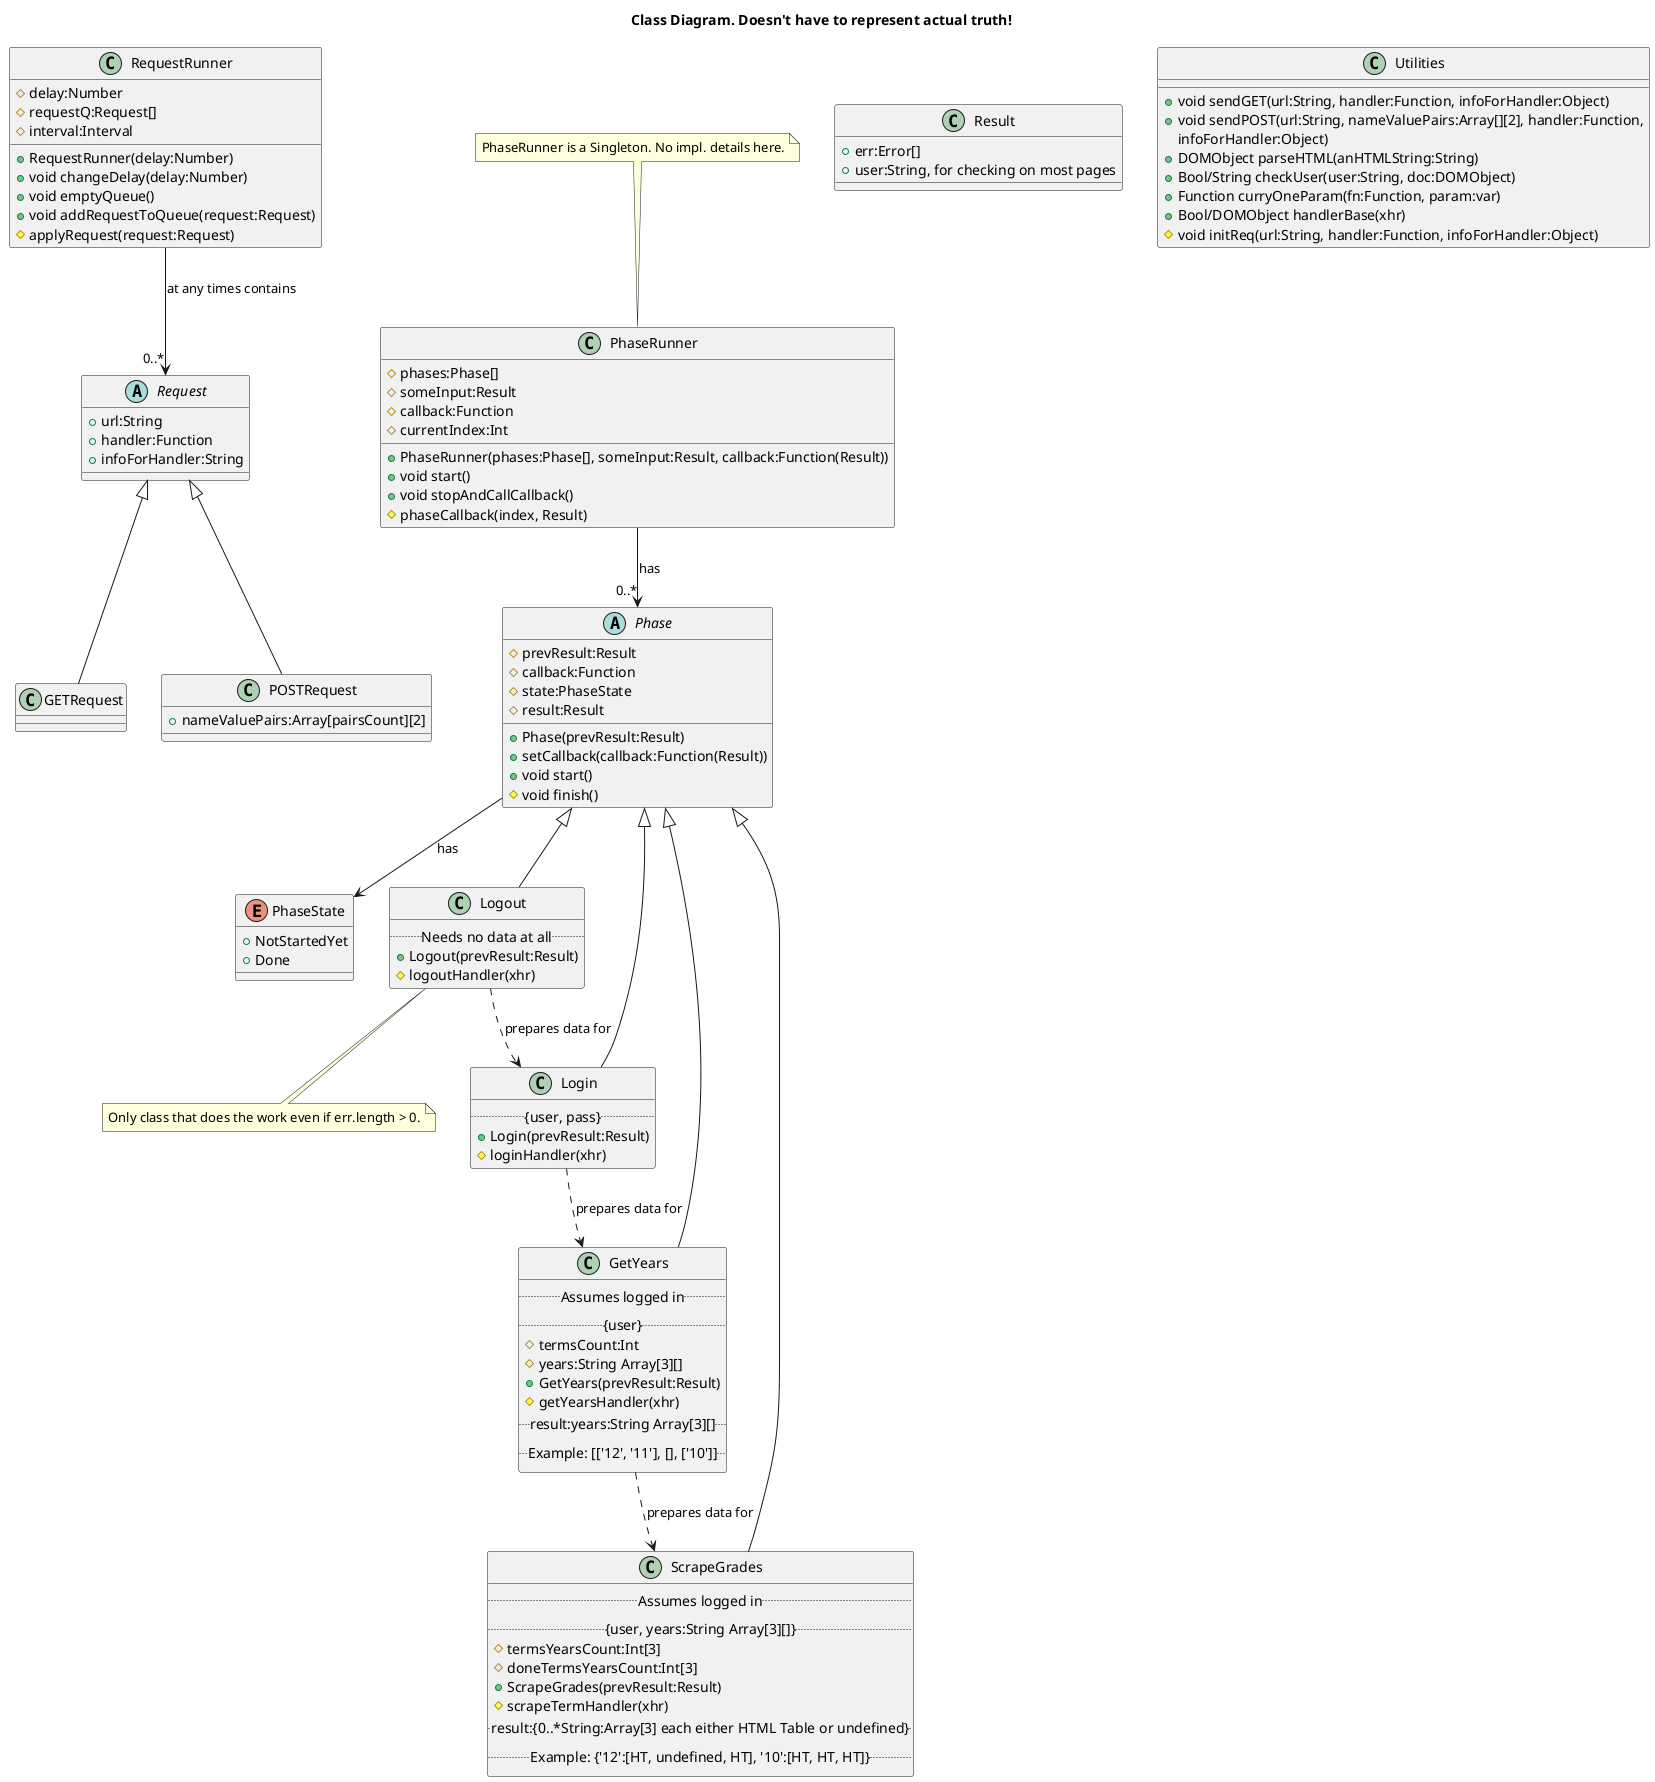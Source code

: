 ' The diagram uses PlantUML. A picture will always be saved with the same name.
' Please note that this is a conceptual model, implementation may differ. For
' example: I won't really create a class called Request, I'll just use objects.
' Also, not reviewed yet.
@startuml
  title Class Diagram. Doesn't have to represent actual truth!
  Request <|-- GETRequest
  Request <|-- POSTRequest
  RequestRunner --> "0..*" Request : at any times contains
  PhaseRunner --> "0..*" Phase : has
  Phase --> PhaseState : has
  Phase <|-- Logout
  Phase <|-- Login
  Phase <|-- GetYears
  Phase <|-- ScrapeGrades
  Logout ..> Login : prepares data for
  Login ..> GetYears : prepares data for
  GetYears ..> ScrapeGrades : prepares data for
  abstract class Request {
    +url:String
    +handler:Function
    +infoForHandler:String
  }
  class GETRequest {
  }
  class POSTRequest {
    +nameValuePairs:Array[pairsCount][2]
  }
  class RequestRunner {
    #delay:Number
    #requestQ:Request[]
    #interval:Interval
    +RequestRunner(delay:Number)
    +void changeDelay(delay:Number)
    +void emptyQueue()
    +void addRequestToQueue(request:Request)
    #applyRequest(request:Request)
  }
  abstract class Phase {
    #prevResult:Result
' Should be Function(Result) but PlantUML would consider it a function
    #callback:Function
    #state:PhaseState
    #result:Result
    +Phase(prevResult:Result)
    +setCallback(callback:Function(Result))
    +void start()
    #void finish()
  }
  class Logout {
    ..Needs no data at all..
    +Logout(prevResult:Result)
    #logoutHandler(xhr)
  }
  note bottom of Logout : Only class that does the work even if err.length > 0.
  class Login {
    ..{user, pass}..
    +Login(prevResult:Result)
    #loginHandler(xhr)
  }
  class GetYears {
    ..Assumes logged in..
    ..{user}..
    #termsCount:Int
    #years:String Array[3][]
    +GetYears(prevResult:Result)
    #getYearsHandler(xhr)
    ..result:years:String Array[3][]..
    ..Example: [['12', '11'], [], ['10']]..
  }
  class ScrapeGrades {
    ..Assumes logged in..
    ..{user, years:String Array[3][]}..
    #termsYearsCount:Int[3]
    #doneTermsYearsCount:Int[3]
    +ScrapeGrades(prevResult:Result)
    #scrapeTermHandler(xhr)
    ..result:{0..*String:Array[3] each either HTML Table or undefined}..
    ..Example: {'12':[HT, undefined, HT], '10':[HT, HT, HT]}..
  }
  enum PhaseState {
    +NotStartedYet
    +Done
  }
  class PhaseRunner {
    #phases:Phase[]
    #someInput:Result
' Should be Function(Result) but PlantUML would consider it a function
    #callback:Function
    #currentIndex:Int
    +PhaseRunner(phases:Phase[], someInput:Result, callback:Function(Result))
    +void start()
    +void stopAndCallCallback()
' Will be curried with index
    #phaseCallback(index, Result)
  }
  note top of PhaseRunner : PhaseRunner is a Singleton. No impl. details here.
  class Result {
    +err:Error[]
    +user:String, for checking on most pages
  }
  class Utilities {
    +void sendGET(url:String, handler:Function, infoForHandler:Object)
    +void sendPOST(url:String, nameValuePairs:Array[][2], handler:Function,
              infoForHandler:Object)
    +DOMObject parseHTML(anHTMLString:String)
    +Bool/String checkUser(user:String, doc:DOMObject)
    +Function curryOneParam(fn:Function, param:var)
    +Bool/DOMObject handlerBase(xhr)
    #void initReq(url:String, handler:Function, infoForHandler:Object)
  }
@enduml

